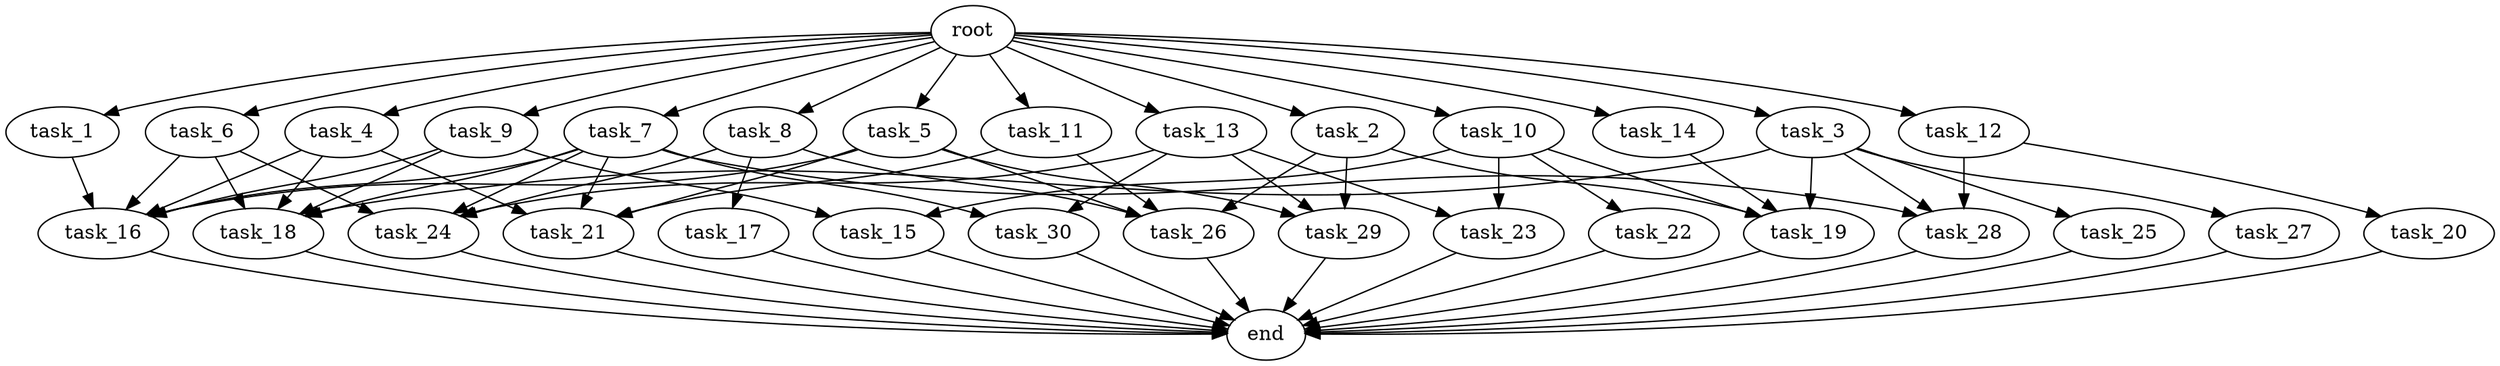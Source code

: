 digraph G {
  root [size="0.000000e+00"];
  task_1 [size="7.425517e+09"];
  task_2 [size="2.865885e+09"];
  task_3 [size="8.850716e+08"];
  task_4 [size="3.673604e+09"];
  task_5 [size="8.207321e+09"];
  task_6 [size="5.446363e+09"];
  task_7 [size="3.733301e+09"];
  task_8 [size="9.018307e+09"];
  task_9 [size="7.262260e+09"];
  task_10 [size="5.408129e+09"];
  task_11 [size="3.207792e+09"];
  task_12 [size="6.393503e+09"];
  task_13 [size="4.070609e+09"];
  task_14 [size="5.802538e+09"];
  task_15 [size="3.721727e+09"];
  task_16 [size="9.835144e+09"];
  task_17 [size="7.673366e+09"];
  task_18 [size="1.477184e+09"];
  task_19 [size="6.726907e+09"];
  task_20 [size="8.894401e+09"];
  task_21 [size="6.757431e+09"];
  task_22 [size="4.078850e+09"];
  task_23 [size="9.613903e+09"];
  task_24 [size="8.653692e+08"];
  task_25 [size="2.532750e+09"];
  task_26 [size="1.377277e+09"];
  task_27 [size="9.247266e+09"];
  task_28 [size="6.454996e+09"];
  task_29 [size="4.508237e+09"];
  task_30 [size="5.392579e+09"];
  end [size="0.000000e+00"];

  root -> task_1 [size="1.000000e-12"];
  root -> task_2 [size="1.000000e-12"];
  root -> task_3 [size="1.000000e-12"];
  root -> task_4 [size="1.000000e-12"];
  root -> task_5 [size="1.000000e-12"];
  root -> task_6 [size="1.000000e-12"];
  root -> task_7 [size="1.000000e-12"];
  root -> task_8 [size="1.000000e-12"];
  root -> task_9 [size="1.000000e-12"];
  root -> task_10 [size="1.000000e-12"];
  root -> task_11 [size="1.000000e-12"];
  root -> task_12 [size="1.000000e-12"];
  root -> task_13 [size="1.000000e-12"];
  root -> task_14 [size="1.000000e-12"];
  task_1 -> task_16 [size="1.639191e+08"];
  task_2 -> task_19 [size="1.681727e+08"];
  task_2 -> task_26 [size="3.443193e+07"];
  task_2 -> task_29 [size="1.502746e+08"];
  task_3 -> task_18 [size="2.954368e+07"];
  task_3 -> task_19 [size="1.681727e+08"];
  task_3 -> task_25 [size="2.532750e+08"];
  task_3 -> task_27 [size="9.247266e+08"];
  task_3 -> task_28 [size="2.151665e+08"];
  task_4 -> task_16 [size="1.639191e+08"];
  task_4 -> task_18 [size="2.954368e+07"];
  task_4 -> task_21 [size="1.689358e+08"];
  task_5 -> task_16 [size="1.639191e+08"];
  task_5 -> task_21 [size="1.689358e+08"];
  task_5 -> task_26 [size="3.443193e+07"];
  task_5 -> task_29 [size="1.502746e+08"];
  task_6 -> task_16 [size="1.639191e+08"];
  task_6 -> task_18 [size="2.954368e+07"];
  task_6 -> task_24 [size="2.163423e+07"];
  task_7 -> task_16 [size="1.639191e+08"];
  task_7 -> task_18 [size="2.954368e+07"];
  task_7 -> task_21 [size="1.689358e+08"];
  task_7 -> task_24 [size="2.163423e+07"];
  task_7 -> task_28 [size="2.151665e+08"];
  task_7 -> task_30 [size="2.696289e+08"];
  task_8 -> task_17 [size="7.673366e+08"];
  task_8 -> task_24 [size="2.163423e+07"];
  task_8 -> task_26 [size="3.443193e+07"];
  task_9 -> task_15 [size="1.860864e+08"];
  task_9 -> task_16 [size="1.639191e+08"];
  task_9 -> task_18 [size="2.954368e+07"];
  task_10 -> task_15 [size="1.860864e+08"];
  task_10 -> task_19 [size="1.681727e+08"];
  task_10 -> task_22 [size="4.078850e+08"];
  task_10 -> task_23 [size="4.806951e+08"];
  task_11 -> task_21 [size="1.689358e+08"];
  task_11 -> task_26 [size="3.443193e+07"];
  task_12 -> task_20 [size="8.894401e+08"];
  task_12 -> task_28 [size="2.151665e+08"];
  task_13 -> task_23 [size="4.806951e+08"];
  task_13 -> task_24 [size="2.163423e+07"];
  task_13 -> task_29 [size="1.502746e+08"];
  task_13 -> task_30 [size="2.696289e+08"];
  task_14 -> task_19 [size="1.681727e+08"];
  task_15 -> end [size="1.000000e-12"];
  task_16 -> end [size="1.000000e-12"];
  task_17 -> end [size="1.000000e-12"];
  task_18 -> end [size="1.000000e-12"];
  task_19 -> end [size="1.000000e-12"];
  task_20 -> end [size="1.000000e-12"];
  task_21 -> end [size="1.000000e-12"];
  task_22 -> end [size="1.000000e-12"];
  task_23 -> end [size="1.000000e-12"];
  task_24 -> end [size="1.000000e-12"];
  task_25 -> end [size="1.000000e-12"];
  task_26 -> end [size="1.000000e-12"];
  task_27 -> end [size="1.000000e-12"];
  task_28 -> end [size="1.000000e-12"];
  task_29 -> end [size="1.000000e-12"];
  task_30 -> end [size="1.000000e-12"];
}
